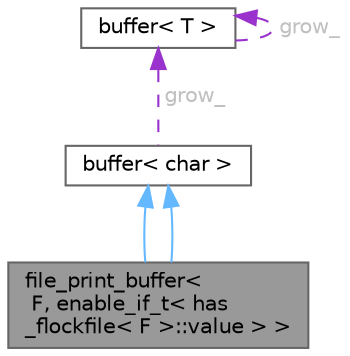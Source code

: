 digraph "file_print_buffer&lt; F, enable_if_t&lt; has_flockfile&lt; F &gt;::value &gt; &gt;"
{
 // LATEX_PDF_SIZE
  bgcolor="transparent";
  edge [fontname=Helvetica,fontsize=10,labelfontname=Helvetica,labelfontsize=10];
  node [fontname=Helvetica,fontsize=10,shape=box,height=0.2,width=0.4];
  Node1 [id="Node000001",label="file_print_buffer\<\l F, enable_if_t\< has\l_flockfile\< F \>::value \> \>",height=0.2,width=0.4,color="gray40", fillcolor="grey60", style="filled", fontcolor="black",tooltip=" "];
  Node2 -> Node1 [id="edge1_Node000001_Node000002",dir="back",color="steelblue1",style="solid",tooltip=" "];
  Node2 [id="Node000002",label="buffer\< char \>",height=0.2,width=0.4,color="gray40", fillcolor="white", style="filled",URL="$classdetail_1_1buffer.html",tooltip=" "];
  Node3 -> Node2 [id="edge2_Node000002_Node000003",dir="back",color="darkorchid3",style="dashed",tooltip=" ",label=" grow_",fontcolor="grey" ];
  Node3 [id="Node000003",label="buffer\< T \>",height=0.2,width=0.4,color="gray40", fillcolor="white", style="filled",URL="$classdetail_1_1buffer.html",tooltip="A contiguous memory buffer with an optional growing ability."];
  Node3 -> Node3 [id="edge3_Node000003_Node000003",dir="back",color="darkorchid3",style="dashed",tooltip=" ",label=" grow_",fontcolor="grey" ];
  Node2 -> Node1 [id="edge4_Node000001_Node000002",dir="back",color="steelblue1",style="solid",tooltip=" "];
}
